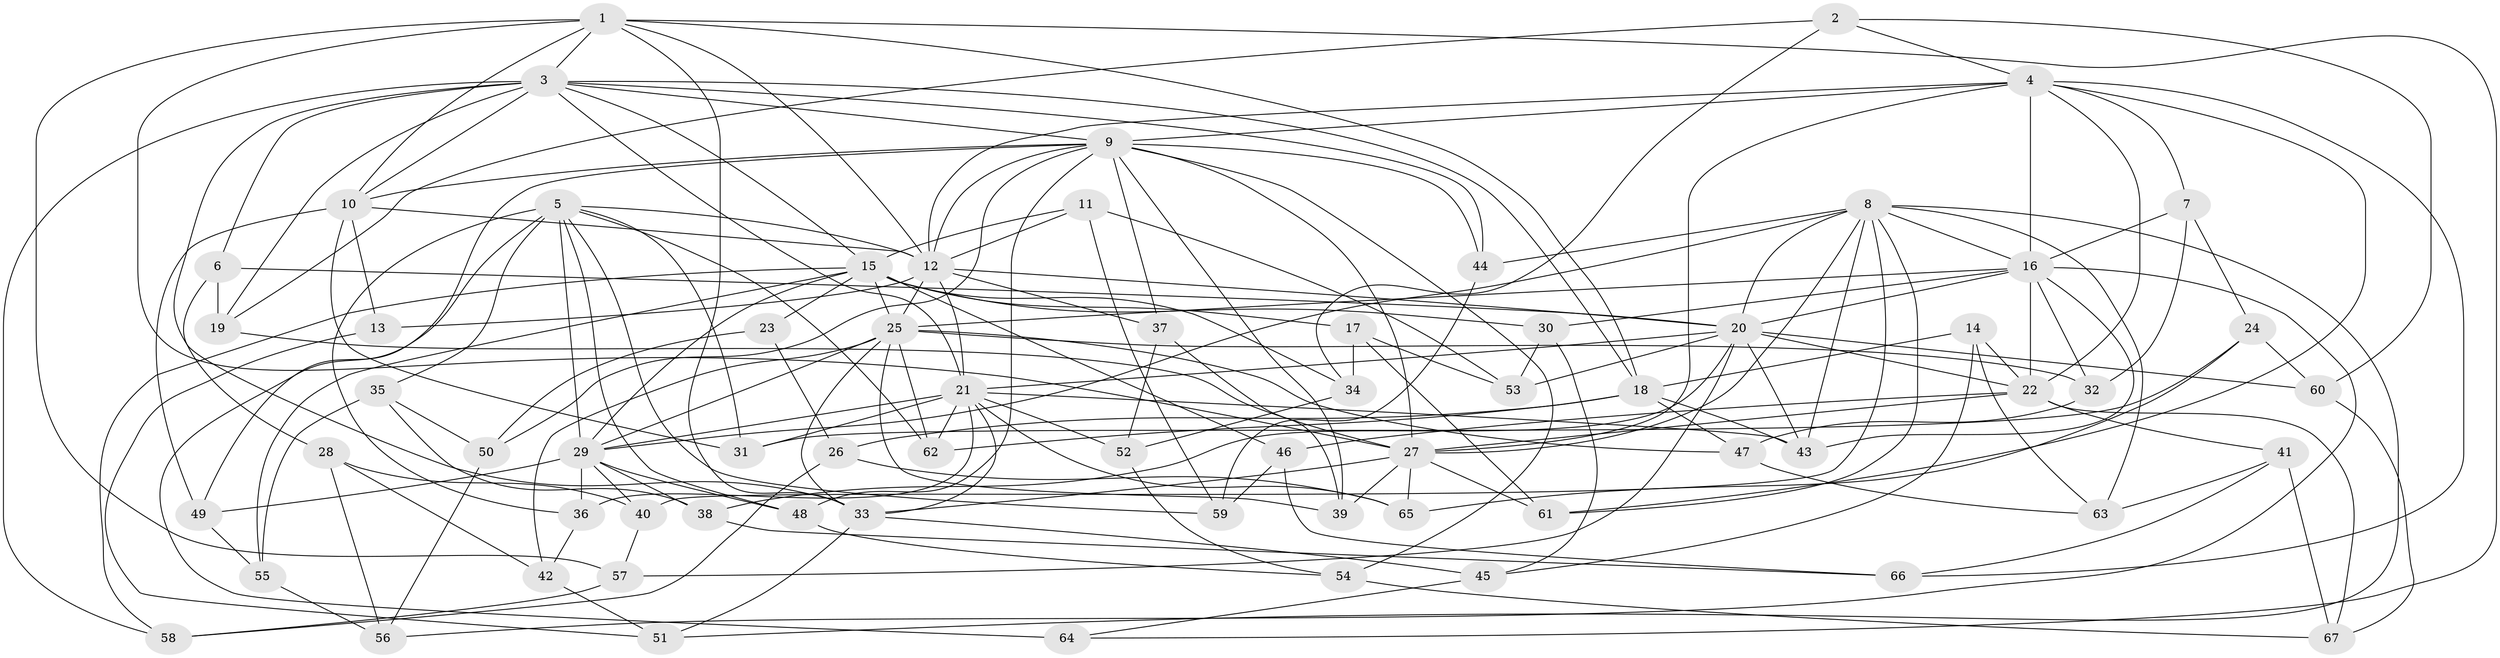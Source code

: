 // original degree distribution, {4: 1.0}
// Generated by graph-tools (version 1.1) at 2025/38/03/09/25 02:38:16]
// undirected, 67 vertices, 183 edges
graph export_dot {
graph [start="1"]
  node [color=gray90,style=filled];
  1;
  2;
  3;
  4;
  5;
  6;
  7;
  8;
  9;
  10;
  11;
  12;
  13;
  14;
  15;
  16;
  17;
  18;
  19;
  20;
  21;
  22;
  23;
  24;
  25;
  26;
  27;
  28;
  29;
  30;
  31;
  32;
  33;
  34;
  35;
  36;
  37;
  38;
  39;
  40;
  41;
  42;
  43;
  44;
  45;
  46;
  47;
  48;
  49;
  50;
  51;
  52;
  53;
  54;
  55;
  56;
  57;
  58;
  59;
  60;
  61;
  62;
  63;
  64;
  65;
  66;
  67;
  1 -- 3 [weight=1.0];
  1 -- 10 [weight=2.0];
  1 -- 12 [weight=1.0];
  1 -- 18 [weight=2.0];
  1 -- 27 [weight=2.0];
  1 -- 33 [weight=2.0];
  1 -- 57 [weight=1.0];
  1 -- 64 [weight=1.0];
  2 -- 4 [weight=1.0];
  2 -- 19 [weight=1.0];
  2 -- 34 [weight=1.0];
  2 -- 60 [weight=1.0];
  3 -- 6 [weight=1.0];
  3 -- 9 [weight=1.0];
  3 -- 10 [weight=2.0];
  3 -- 15 [weight=1.0];
  3 -- 18 [weight=1.0];
  3 -- 19 [weight=1.0];
  3 -- 21 [weight=1.0];
  3 -- 33 [weight=1.0];
  3 -- 44 [weight=1.0];
  3 -- 58 [weight=1.0];
  4 -- 7 [weight=1.0];
  4 -- 9 [weight=1.0];
  4 -- 12 [weight=1.0];
  4 -- 16 [weight=2.0];
  4 -- 22 [weight=1.0];
  4 -- 27 [weight=1.0];
  4 -- 61 [weight=1.0];
  4 -- 66 [weight=1.0];
  5 -- 12 [weight=1.0];
  5 -- 29 [weight=1.0];
  5 -- 31 [weight=1.0];
  5 -- 35 [weight=1.0];
  5 -- 36 [weight=1.0];
  5 -- 48 [weight=1.0];
  5 -- 59 [weight=1.0];
  5 -- 62 [weight=1.0];
  5 -- 64 [weight=2.0];
  6 -- 19 [weight=1.0];
  6 -- 20 [weight=1.0];
  6 -- 28 [weight=1.0];
  7 -- 16 [weight=1.0];
  7 -- 24 [weight=1.0];
  7 -- 32 [weight=1.0];
  8 -- 16 [weight=1.0];
  8 -- 20 [weight=1.0];
  8 -- 27 [weight=1.0];
  8 -- 29 [weight=1.0];
  8 -- 40 [weight=1.0];
  8 -- 43 [weight=1.0];
  8 -- 44 [weight=1.0];
  8 -- 51 [weight=1.0];
  8 -- 61 [weight=1.0];
  8 -- 63 [weight=1.0];
  9 -- 10 [weight=1.0];
  9 -- 12 [weight=1.0];
  9 -- 27 [weight=1.0];
  9 -- 37 [weight=1.0];
  9 -- 39 [weight=1.0];
  9 -- 44 [weight=1.0];
  9 -- 48 [weight=1.0];
  9 -- 49 [weight=1.0];
  9 -- 50 [weight=1.0];
  9 -- 54 [weight=1.0];
  10 -- 12 [weight=1.0];
  10 -- 13 [weight=2.0];
  10 -- 31 [weight=1.0];
  10 -- 49 [weight=1.0];
  11 -- 12 [weight=1.0];
  11 -- 15 [weight=1.0];
  11 -- 53 [weight=1.0];
  11 -- 59 [weight=1.0];
  12 -- 13 [weight=1.0];
  12 -- 20 [weight=1.0];
  12 -- 21 [weight=2.0];
  12 -- 25 [weight=1.0];
  12 -- 37 [weight=1.0];
  13 -- 51 [weight=1.0];
  14 -- 18 [weight=1.0];
  14 -- 22 [weight=1.0];
  14 -- 45 [weight=1.0];
  14 -- 63 [weight=1.0];
  15 -- 17 [weight=1.0];
  15 -- 23 [weight=2.0];
  15 -- 25 [weight=1.0];
  15 -- 29 [weight=1.0];
  15 -- 30 [weight=1.0];
  15 -- 34 [weight=1.0];
  15 -- 46 [weight=1.0];
  15 -- 55 [weight=1.0];
  15 -- 58 [weight=1.0];
  16 -- 20 [weight=1.0];
  16 -- 22 [weight=2.0];
  16 -- 25 [weight=1.0];
  16 -- 30 [weight=1.0];
  16 -- 32 [weight=1.0];
  16 -- 43 [weight=1.0];
  16 -- 56 [weight=1.0];
  17 -- 34 [weight=1.0];
  17 -- 53 [weight=1.0];
  17 -- 61 [weight=1.0];
  18 -- 26 [weight=1.0];
  18 -- 43 [weight=1.0];
  18 -- 47 [weight=1.0];
  18 -- 62 [weight=1.0];
  19 -- 27 [weight=1.0];
  20 -- 21 [weight=1.0];
  20 -- 22 [weight=1.0];
  20 -- 38 [weight=1.0];
  20 -- 43 [weight=2.0];
  20 -- 53 [weight=1.0];
  20 -- 57 [weight=1.0];
  20 -- 60 [weight=1.0];
  21 -- 29 [weight=1.0];
  21 -- 31 [weight=1.0];
  21 -- 33 [weight=1.0];
  21 -- 36 [weight=1.0];
  21 -- 43 [weight=1.0];
  21 -- 52 [weight=1.0];
  21 -- 62 [weight=1.0];
  21 -- 65 [weight=1.0];
  22 -- 27 [weight=2.0];
  22 -- 41 [weight=1.0];
  22 -- 46 [weight=1.0];
  22 -- 67 [weight=1.0];
  23 -- 26 [weight=1.0];
  23 -- 50 [weight=1.0];
  24 -- 31 [weight=1.0];
  24 -- 60 [weight=1.0];
  24 -- 65 [weight=1.0];
  25 -- 29 [weight=1.0];
  25 -- 32 [weight=1.0];
  25 -- 33 [weight=1.0];
  25 -- 39 [weight=1.0];
  25 -- 42 [weight=1.0];
  25 -- 47 [weight=1.0];
  25 -- 62 [weight=1.0];
  26 -- 58 [weight=1.0];
  26 -- 65 [weight=1.0];
  27 -- 33 [weight=1.0];
  27 -- 39 [weight=1.0];
  27 -- 61 [weight=1.0];
  27 -- 65 [weight=1.0];
  28 -- 40 [weight=1.0];
  28 -- 42 [weight=1.0];
  28 -- 56 [weight=1.0];
  29 -- 36 [weight=1.0];
  29 -- 38 [weight=1.0];
  29 -- 40 [weight=1.0];
  29 -- 48 [weight=1.0];
  29 -- 49 [weight=1.0];
  30 -- 45 [weight=1.0];
  30 -- 53 [weight=1.0];
  32 -- 47 [weight=1.0];
  33 -- 45 [weight=1.0];
  33 -- 51 [weight=1.0];
  34 -- 52 [weight=1.0];
  35 -- 38 [weight=1.0];
  35 -- 50 [weight=1.0];
  35 -- 55 [weight=1.0];
  36 -- 42 [weight=1.0];
  37 -- 39 [weight=1.0];
  37 -- 52 [weight=1.0];
  38 -- 66 [weight=1.0];
  40 -- 57 [weight=1.0];
  41 -- 63 [weight=1.0];
  41 -- 66 [weight=1.0];
  41 -- 67 [weight=1.0];
  42 -- 51 [weight=1.0];
  44 -- 59 [weight=1.0];
  45 -- 64 [weight=1.0];
  46 -- 59 [weight=1.0];
  46 -- 66 [weight=1.0];
  47 -- 63 [weight=1.0];
  48 -- 54 [weight=1.0];
  49 -- 55 [weight=1.0];
  50 -- 56 [weight=1.0];
  52 -- 54 [weight=1.0];
  54 -- 67 [weight=1.0];
  55 -- 56 [weight=1.0];
  57 -- 58 [weight=1.0];
  60 -- 67 [weight=1.0];
}
